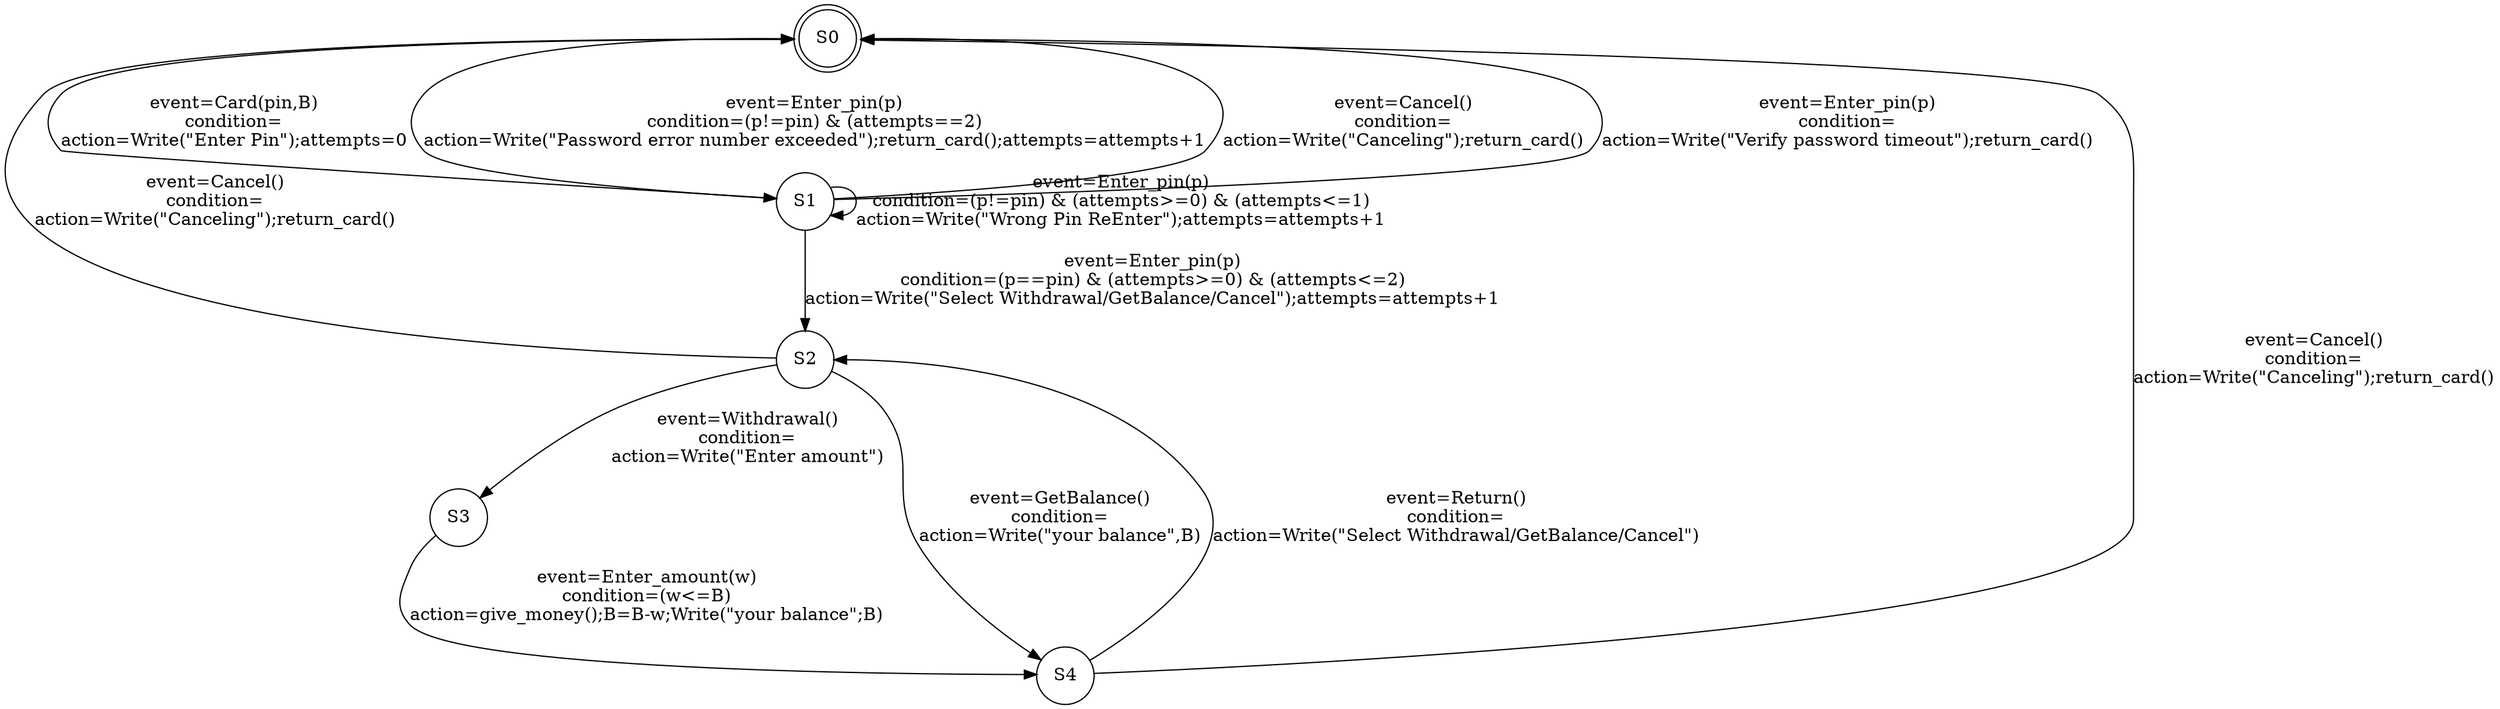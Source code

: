 digraph "digraph g" {
	node [shape=doublecircle]
	S0
	node [shape=circle]
	S2 -> S3 [label="event=Withdrawal()
condition=
action=Write(\"Enter amount\")"]
	S2 -> S4 [label="event=GetBalance()
condition=
action=Write(\"your balance\",B)"]
	S1 -> S0 [label="event=Enter_pin(p)
condition=(p!=pin) & (attempts==2)
action=Write(\"Password error number exceeded\");return_card();attempts=attempts+1"]
	S2 -> S0 [label="event=Cancel()
condition=
action=Write(\"Canceling\");return_card()"]
	S1 -> S0 [label="event=Cancel()
condition=
action=Write(\"Canceling\");return_card()"]
	S1 -> S0 [label="event=Enter_pin(p)
condition=
action=Write(\"Verify password timeout\");return_card()"]
	S4 -> S0 [label="event=Cancel()
condition=
action=Write(\"Canceling\");return_card()"]
	S4 -> S2 [label="event=Return()
condition=
action=Write(\"Select Withdrawal/GetBalance/Cancel\")"]
	S0 -> S1 [label="event=Card(pin,B)
condition=
action=Write(\"Enter Pin\");attempts=0"]
	S3 -> S4 [label="event=Enter_amount(w)
condition=(w<=B)
action=give_money();B=B-w;Write(\"your balance\";B)"]
	S1 -> S2 [label="event=Enter_pin(p)
condition=(p==pin) & (attempts>=0) & (attempts<=2)
action=Write(\"Select Withdrawal/GetBalance/Cancel\");attempts=attempts+1"]
	S1 -> S1 [label="event=Enter_pin(p)
condition=(p!=pin) & (attempts>=0) & (attempts<=1)
action=Write(\"Wrong Pin ReEnter\");attempts=attempts+1"]
}
